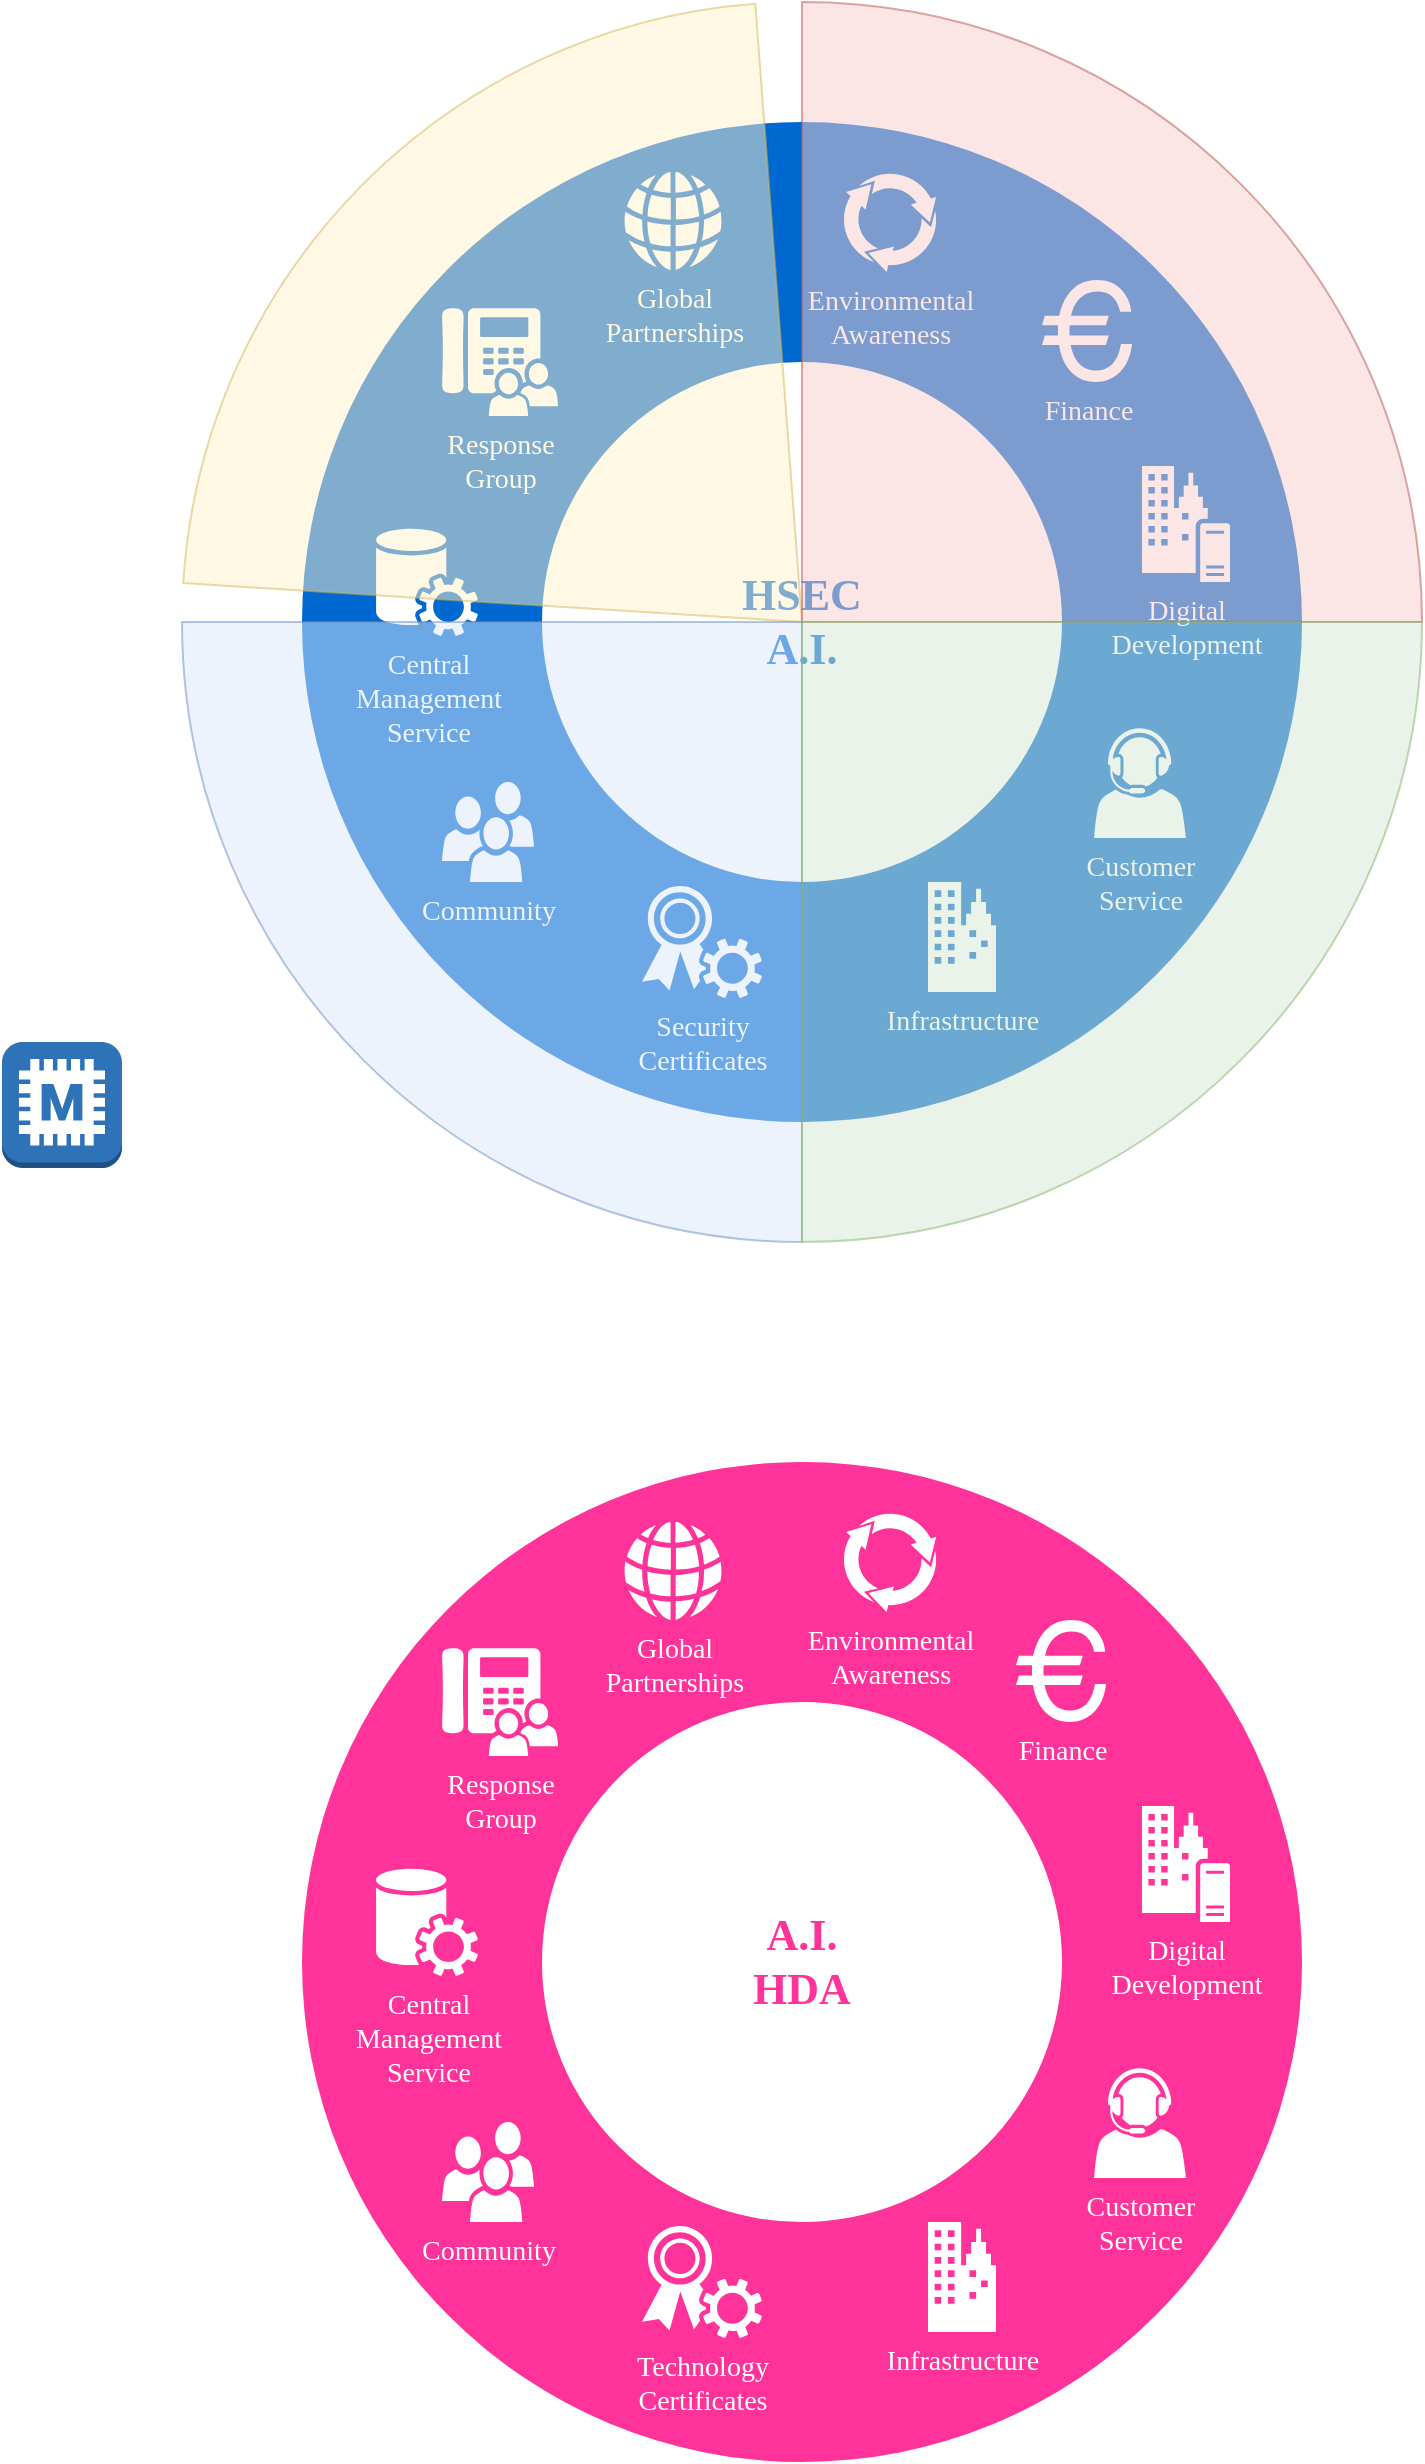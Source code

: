 <mxfile version="15.8.2" type="github">
  <diagram name="Page-1" id="3e8102d1-ef87-2e61-34e1-82d9a586fe2e">
    <mxGraphModel dx="1422" dy="737" grid="1" gridSize="10" guides="1" tooltips="1" connect="1" arrows="1" fold="1" page="1" pageScale="1" pageWidth="1100" pageHeight="850" background="none" math="0" shadow="0">
      <root>
        <mxCell id="0" />
        <mxCell id="1" parent="0" />
        <mxCell id="70666756c84bb93c-1" value="" style="ellipse;whiteSpace=wrap;html=1;rounded=0;shadow=0;comic=0;strokeWidth=1;fontFamily=Verdana;fontSize=14;strokeColor=none;fillColor=#0069D1;" parent="1" vertex="1">
          <mxGeometry x="280" y="110" width="500" height="500" as="geometry" />
        </mxCell>
        <mxCell id="70666756c84bb93c-2" value="HSEC&lt;br&gt;A.I." style="ellipse;whiteSpace=wrap;html=1;rounded=0;shadow=0;comic=0;strokeWidth=1;fontFamily=Verdana;fontSize=22;strokeColor=none;fillColor=#ffffff;fontColor=#0069D1;fontStyle=1" parent="1" vertex="1">
          <mxGeometry x="400" y="230" width="260" height="260" as="geometry" />
        </mxCell>
        <mxCell id="70666756c84bb93c-5" value="Community" style="shadow=0;dashed=0;html=1;strokeColor=none;fillColor=#ffffff;labelPosition=center;verticalLabelPosition=bottom;verticalAlign=top;shape=mxgraph.office.users.users;rounded=0;comic=0;fontFamily=Verdana;fontSize=14;fontColor=#FFFFFF;" parent="1" vertex="1">
          <mxGeometry x="350" y="440" width="46" height="50" as="geometry" />
        </mxCell>
        <mxCell id="70666756c84bb93c-6" value="Customer&lt;div&gt;Service&lt;/div&gt;" style="shadow=0;dashed=0;html=1;strokeColor=none;fillColor=#ffffff;labelPosition=center;verticalLabelPosition=bottom;verticalAlign=top;shape=mxgraph.office.users.call_center_agent;rounded=0;comic=0;fontFamily=Verdana;fontSize=14;fontColor=#FFFFFF;" parent="1" vertex="1">
          <mxGeometry x="676" y="413" width="46" height="55" as="geometry" />
        </mxCell>
        <mxCell id="70666756c84bb93c-7" value="Response&lt;div&gt;Group&lt;/div&gt;" style="shadow=0;dashed=0;html=1;strokeColor=none;fillColor=#ffffff;labelPosition=center;verticalLabelPosition=bottom;verticalAlign=top;shape=mxgraph.office.users.response_group;rounded=0;comic=0;fontFamily=Verdana;fontSize=14;fontColor=#FFFFFF;" parent="1" vertex="1">
          <mxGeometry x="350" y="203" width="58" height="54" as="geometry" />
        </mxCell>
        <mxCell id="70666756c84bb93c-8" value="Central&lt;div&gt;Management&lt;/div&gt;&lt;div&gt;Service&lt;/div&gt;" style="shadow=0;dashed=0;html=1;strokeColor=none;fillColor=#ffffff;labelPosition=center;verticalLabelPosition=bottom;verticalAlign=top;shape=mxgraph.office.services.central_management_service;rounded=0;comic=0;fontFamily=Verdana;fontSize=14;fontColor=#FFFFFF;" parent="1" vertex="1">
          <mxGeometry x="317" y="313" width="51" height="54" as="geometry" />
        </mxCell>
        <mxCell id="70666756c84bb93c-9" value="Digital&lt;div&gt;Development&lt;/div&gt;" style="shadow=0;dashed=0;html=1;strokeColor=none;fillColor=#ffffff;labelPosition=center;verticalLabelPosition=bottom;verticalAlign=top;shape=mxgraph.office.servers.on_premises_server;rounded=0;comic=0;fontFamily=Verdana;fontSize=14;fontColor=#FFFFFF;" parent="1" vertex="1">
          <mxGeometry x="700" y="282" width="44" height="58" as="geometry" />
        </mxCell>
        <mxCell id="70666756c84bb93c-10" value="&lt;div&gt;Security&lt;br&gt;Certificates&lt;/div&gt;" style="shadow=0;dashed=0;html=1;strokeColor=none;fillColor=#ffffff;labelPosition=center;verticalLabelPosition=bottom;verticalAlign=top;shape=mxgraph.office.security.token_service;rounded=0;comic=0;fontFamily=Verdana;fontSize=14;fontColor=#FFFFFF;" parent="1" vertex="1">
          <mxGeometry x="450" y="492" width="60" height="56" as="geometry" />
        </mxCell>
        <mxCell id="70666756c84bb93c-11" value="Infrastructure" style="shadow=0;dashed=0;html=1;strokeColor=none;fillColor=#ffffff;labelPosition=center;verticalLabelPosition=bottom;verticalAlign=top;shape=mxgraph.office.concepts.on_premises;rounded=0;comic=0;fontFamily=Verdana;fontSize=14;fontColor=#FFFFFF;" parent="1" vertex="1">
          <mxGeometry x="593" y="490" width="34" height="55" as="geometry" />
        </mxCell>
        <mxCell id="70666756c84bb93c-12" value="Global&lt;div&gt;Partnerships&lt;/div&gt;" style="shadow=0;dashed=0;html=1;strokeColor=none;fillColor=#ffffff;labelPosition=center;verticalLabelPosition=bottom;verticalAlign=top;shape=mxgraph.office.concepts.globe_internet;rounded=0;comic=0;fontFamily=Verdana;fontSize=14;fontColor=#FFFFFF;" parent="1" vertex="1">
          <mxGeometry x="441" y="135" width="49" height="49" as="geometry" />
        </mxCell>
        <mxCell id="70666756c84bb93c-13" value="Environmental&lt;div&gt;Awareness&lt;/div&gt;" style="shadow=0;dashed=0;html=1;strokeColor=none;shape=mxgraph.mscae.general.continuous_cycle;fillColor=#ffffff;rounded=0;comic=0;fontFamily=Verdana;fontSize=14;fontColor=#FFFFFF;verticalAlign=top;labelPosition=center;verticalLabelPosition=bottom;align=center;" parent="1" vertex="1">
          <mxGeometry x="550" y="135" width="48" height="50" as="geometry" />
        </mxCell>
        <mxCell id="70666756c84bb93c-15" value="Finance" style="shape=mxgraph.signs.travel.euro;html=1;fillColor=#ffffff;strokeColor=none;verticalLabelPosition=bottom;verticalAlign=top;align=center;rounded=0;shadow=0;dashed=0;comic=0;fontFamily=Verdana;fontSize=14;fontColor=#FFFFFF;" parent="1" vertex="1">
          <mxGeometry x="650" y="189" width="45" height="51" as="geometry" />
        </mxCell>
        <mxCell id="WLdkaR_j6p1JXs1nKUVu-13" value="" style="ellipse;whiteSpace=wrap;html=1;rounded=0;shadow=0;comic=0;strokeWidth=1;fontFamily=Verdana;fontSize=14;strokeColor=none;fillColor=#FF3399;" vertex="1" parent="1">
          <mxGeometry x="280" y="780" width="500" height="500" as="geometry" />
        </mxCell>
        <mxCell id="WLdkaR_j6p1JXs1nKUVu-14" value="A.I.&lt;br&gt;HDA" style="ellipse;whiteSpace=wrap;html=1;rounded=0;shadow=0;comic=0;strokeWidth=1;fontFamily=Verdana;fontSize=22;strokeColor=none;fillColor=#ffffff;fontColor=#FF3399;fontStyle=1" vertex="1" parent="1">
          <mxGeometry x="400" y="900" width="260" height="260" as="geometry" />
        </mxCell>
        <mxCell id="WLdkaR_j6p1JXs1nKUVu-15" value="Community" style="shadow=0;dashed=0;html=1;strokeColor=none;fillColor=#ffffff;labelPosition=center;verticalLabelPosition=bottom;verticalAlign=top;shape=mxgraph.office.users.users;rounded=0;comic=0;fontFamily=Verdana;fontSize=14;fontColor=#FFFFFF;" vertex="1" parent="1">
          <mxGeometry x="350" y="1110" width="46" height="50" as="geometry" />
        </mxCell>
        <mxCell id="WLdkaR_j6p1JXs1nKUVu-16" value="Customer&lt;div&gt;Service&lt;/div&gt;" style="shadow=0;dashed=0;html=1;strokeColor=none;fillColor=#ffffff;labelPosition=center;verticalLabelPosition=bottom;verticalAlign=top;shape=mxgraph.office.users.call_center_agent;rounded=0;comic=0;fontFamily=Verdana;fontSize=14;fontColor=#FFFFFF;" vertex="1" parent="1">
          <mxGeometry x="676" y="1083" width="46" height="55" as="geometry" />
        </mxCell>
        <mxCell id="WLdkaR_j6p1JXs1nKUVu-17" value="Response&lt;div&gt;Group&lt;/div&gt;" style="shadow=0;dashed=0;html=1;strokeColor=none;fillColor=#ffffff;labelPosition=center;verticalLabelPosition=bottom;verticalAlign=top;shape=mxgraph.office.users.response_group;rounded=0;comic=0;fontFamily=Verdana;fontSize=14;fontColor=#FFFFFF;" vertex="1" parent="1">
          <mxGeometry x="350" y="873" width="58" height="54" as="geometry" />
        </mxCell>
        <mxCell id="WLdkaR_j6p1JXs1nKUVu-18" value="Central&lt;div&gt;Management&lt;/div&gt;&lt;div&gt;Service&lt;/div&gt;" style="shadow=0;dashed=0;html=1;strokeColor=none;fillColor=#ffffff;labelPosition=center;verticalLabelPosition=bottom;verticalAlign=top;shape=mxgraph.office.services.central_management_service;rounded=0;comic=0;fontFamily=Verdana;fontSize=14;fontColor=#FFFFFF;" vertex="1" parent="1">
          <mxGeometry x="317" y="983" width="51" height="54" as="geometry" />
        </mxCell>
        <mxCell id="WLdkaR_j6p1JXs1nKUVu-19" value="Digital&lt;div&gt;Development&lt;/div&gt;" style="shadow=0;dashed=0;html=1;strokeColor=none;fillColor=#ffffff;labelPosition=center;verticalLabelPosition=bottom;verticalAlign=top;shape=mxgraph.office.servers.on_premises_server;rounded=0;comic=0;fontFamily=Verdana;fontSize=14;fontColor=#FFFFFF;" vertex="1" parent="1">
          <mxGeometry x="700" y="952" width="44" height="58" as="geometry" />
        </mxCell>
        <mxCell id="WLdkaR_j6p1JXs1nKUVu-20" value="Technology&lt;div&gt;Certificates&lt;/div&gt;" style="shadow=0;dashed=0;html=1;strokeColor=none;fillColor=#ffffff;labelPosition=center;verticalLabelPosition=bottom;verticalAlign=top;shape=mxgraph.office.security.token_service;rounded=0;comic=0;fontFamily=Verdana;fontSize=14;fontColor=#FFFFFF;" vertex="1" parent="1">
          <mxGeometry x="450" y="1162" width="60" height="56" as="geometry" />
        </mxCell>
        <mxCell id="WLdkaR_j6p1JXs1nKUVu-21" value="Infrastructure" style="shadow=0;dashed=0;html=1;strokeColor=none;fillColor=#ffffff;labelPosition=center;verticalLabelPosition=bottom;verticalAlign=top;shape=mxgraph.office.concepts.on_premises;rounded=0;comic=0;fontFamily=Verdana;fontSize=14;fontColor=#FFFFFF;" vertex="1" parent="1">
          <mxGeometry x="593" y="1160" width="34" height="55" as="geometry" />
        </mxCell>
        <mxCell id="WLdkaR_j6p1JXs1nKUVu-22" value="Global&lt;div&gt;Partnerships&lt;/div&gt;" style="shadow=0;dashed=0;html=1;strokeColor=none;fillColor=#ffffff;labelPosition=center;verticalLabelPosition=bottom;verticalAlign=top;shape=mxgraph.office.concepts.globe_internet;rounded=0;comic=0;fontFamily=Verdana;fontSize=14;fontColor=#FFFFFF;" vertex="1" parent="1">
          <mxGeometry x="441" y="810" width="49" height="49" as="geometry" />
        </mxCell>
        <mxCell id="WLdkaR_j6p1JXs1nKUVu-23" value="Environmental&lt;div&gt;Awareness&lt;/div&gt;" style="shadow=0;dashed=0;html=1;strokeColor=none;shape=mxgraph.mscae.general.continuous_cycle;fillColor=#ffffff;rounded=0;comic=0;fontFamily=Verdana;fontSize=14;fontColor=#FFFFFF;verticalAlign=top;labelPosition=center;verticalLabelPosition=bottom;align=center;" vertex="1" parent="1">
          <mxGeometry x="550" y="805" width="48" height="50" as="geometry" />
        </mxCell>
        <mxCell id="WLdkaR_j6p1JXs1nKUVu-24" value="Finance" style="shape=mxgraph.signs.travel.euro;html=1;fillColor=#ffffff;strokeColor=none;verticalLabelPosition=bottom;verticalAlign=top;align=center;rounded=0;shadow=0;dashed=0;comic=0;fontFamily=Verdana;fontSize=14;fontColor=#FFFFFF;" vertex="1" parent="1">
          <mxGeometry x="637" y="859" width="45" height="51" as="geometry" />
        </mxCell>
        <mxCell id="WLdkaR_j6p1JXs1nKUVu-28" value="" style="outlineConnect=0;dashed=0;verticalLabelPosition=bottom;verticalAlign=top;align=center;html=1;shape=mxgraph.aws3.memcached;fillColor=#2E73B8;gradientColor=none;labelBackgroundColor=none;fontColor=none;noLabel=1;" vertex="1" parent="1">
          <mxGeometry x="130" y="570" width="60" height="63" as="geometry" />
        </mxCell>
        <mxCell id="WLdkaR_j6p1JXs1nKUVu-32" value="" style="verticalLabelPosition=bottom;verticalAlign=top;html=1;shape=mxgraph.basic.pie;fillColor=#fff2cc;strokeColor=#d6b656;startAngle=0.76;endAngle=0.988;labelBackgroundColor=none;opacity=50;" vertex="1" parent="1">
          <mxGeometry x="220" y="50" width="620" height="620" as="geometry" />
        </mxCell>
        <mxCell id="WLdkaR_j6p1JXs1nKUVu-37" value="" style="verticalLabelPosition=bottom;verticalAlign=top;html=1;shape=mxgraph.basic.pie;fillColor=#f8cecc;strokeColor=#b85450;startAngle=0.75;endAngle=0;labelBackgroundColor=none;opacity=50;rotation=90;" vertex="1" parent="1">
          <mxGeometry x="220" y="50" width="620" height="620" as="geometry" />
        </mxCell>
        <mxCell id="WLdkaR_j6p1JXs1nKUVu-38" value="" style="verticalLabelPosition=bottom;verticalAlign=top;html=1;shape=mxgraph.basic.pie;fillColor=#dae8fc;strokeColor=#6c8ebf;startAngle=0.75;endAngle=0;labelBackgroundColor=none;opacity=50;rotation=-90;" vertex="1" parent="1">
          <mxGeometry x="220" y="50" width="620" height="620" as="geometry" />
        </mxCell>
        <mxCell id="WLdkaR_j6p1JXs1nKUVu-39" value="" style="verticalLabelPosition=bottom;verticalAlign=top;html=1;shape=mxgraph.basic.pie;fillColor=#d5e8d4;strokeColor=#82b366;startAngle=0.75;endAngle=0;labelBackgroundColor=none;opacity=50;rotation=-180;" vertex="1" parent="1">
          <mxGeometry x="220" y="50" width="620" height="620" as="geometry" />
        </mxCell>
      </root>
    </mxGraphModel>
  </diagram>
</mxfile>
